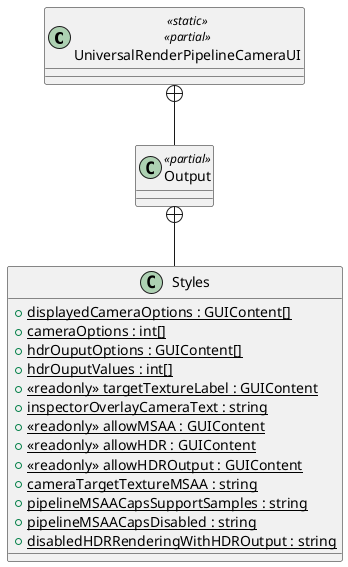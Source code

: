 @startuml
class UniversalRenderPipelineCameraUI <<static>> <<partial>> {
}
class Output <<partial>> {
}
class Styles {
    + {static} displayedCameraOptions : GUIContent[]
    + {static} cameraOptions : int[]
    + {static} hdrOuputOptions : GUIContent[]
    + {static} hdrOuputValues : int[]
    + {static} <<readonly>> targetTextureLabel : GUIContent
    + {static} inspectorOverlayCameraText : string
    + {static} <<readonly>> allowMSAA : GUIContent
    + {static} <<readonly>> allowHDR : GUIContent
    + {static} <<readonly>> allowHDROutput : GUIContent
    + {static} cameraTargetTextureMSAA : string
    + {static} pipelineMSAACapsSupportSamples : string
    + {static} pipelineMSAACapsDisabled : string
    + {static} disabledHDRRenderingWithHDROutput : string
}
UniversalRenderPipelineCameraUI +-- Output
Output +-- Styles
@enduml
